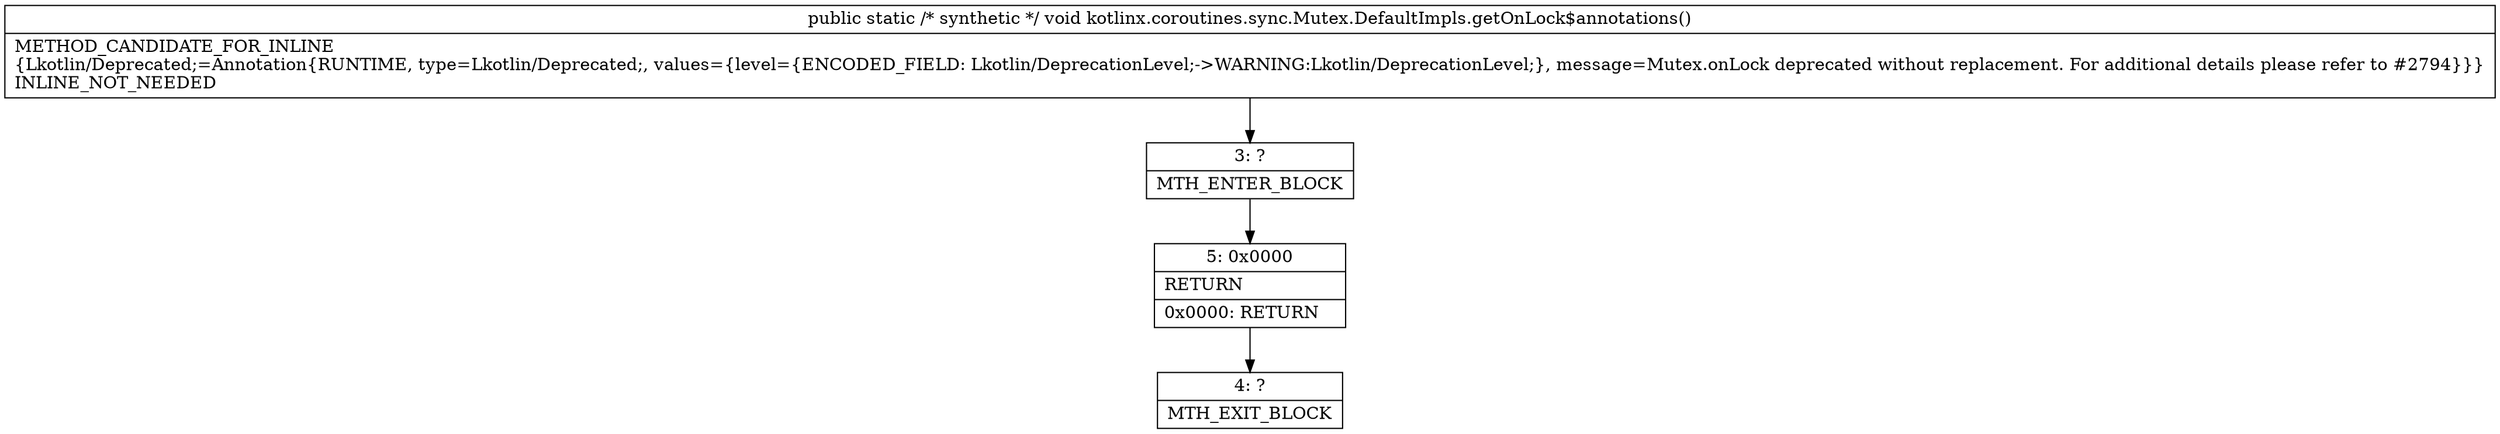 digraph "CFG forkotlinx.coroutines.sync.Mutex.DefaultImpls.getOnLock$annotations()V" {
Node_3 [shape=record,label="{3\:\ ?|MTH_ENTER_BLOCK\l}"];
Node_5 [shape=record,label="{5\:\ 0x0000|RETURN\l|0x0000: RETURN   \l}"];
Node_4 [shape=record,label="{4\:\ ?|MTH_EXIT_BLOCK\l}"];
MethodNode[shape=record,label="{public static \/* synthetic *\/ void kotlinx.coroutines.sync.Mutex.DefaultImpls.getOnLock$annotations()  | METHOD_CANDIDATE_FOR_INLINE\l\{Lkotlin\/Deprecated;=Annotation\{RUNTIME, type=Lkotlin\/Deprecated;, values=\{level=\{ENCODED_FIELD: Lkotlin\/DeprecationLevel;\-\>WARNING:Lkotlin\/DeprecationLevel;\}, message=Mutex.onLock deprecated without replacement. For additional details please refer to #2794\}\}\}\lINLINE_NOT_NEEDED\l}"];
MethodNode -> Node_3;Node_3 -> Node_5;
Node_5 -> Node_4;
}

